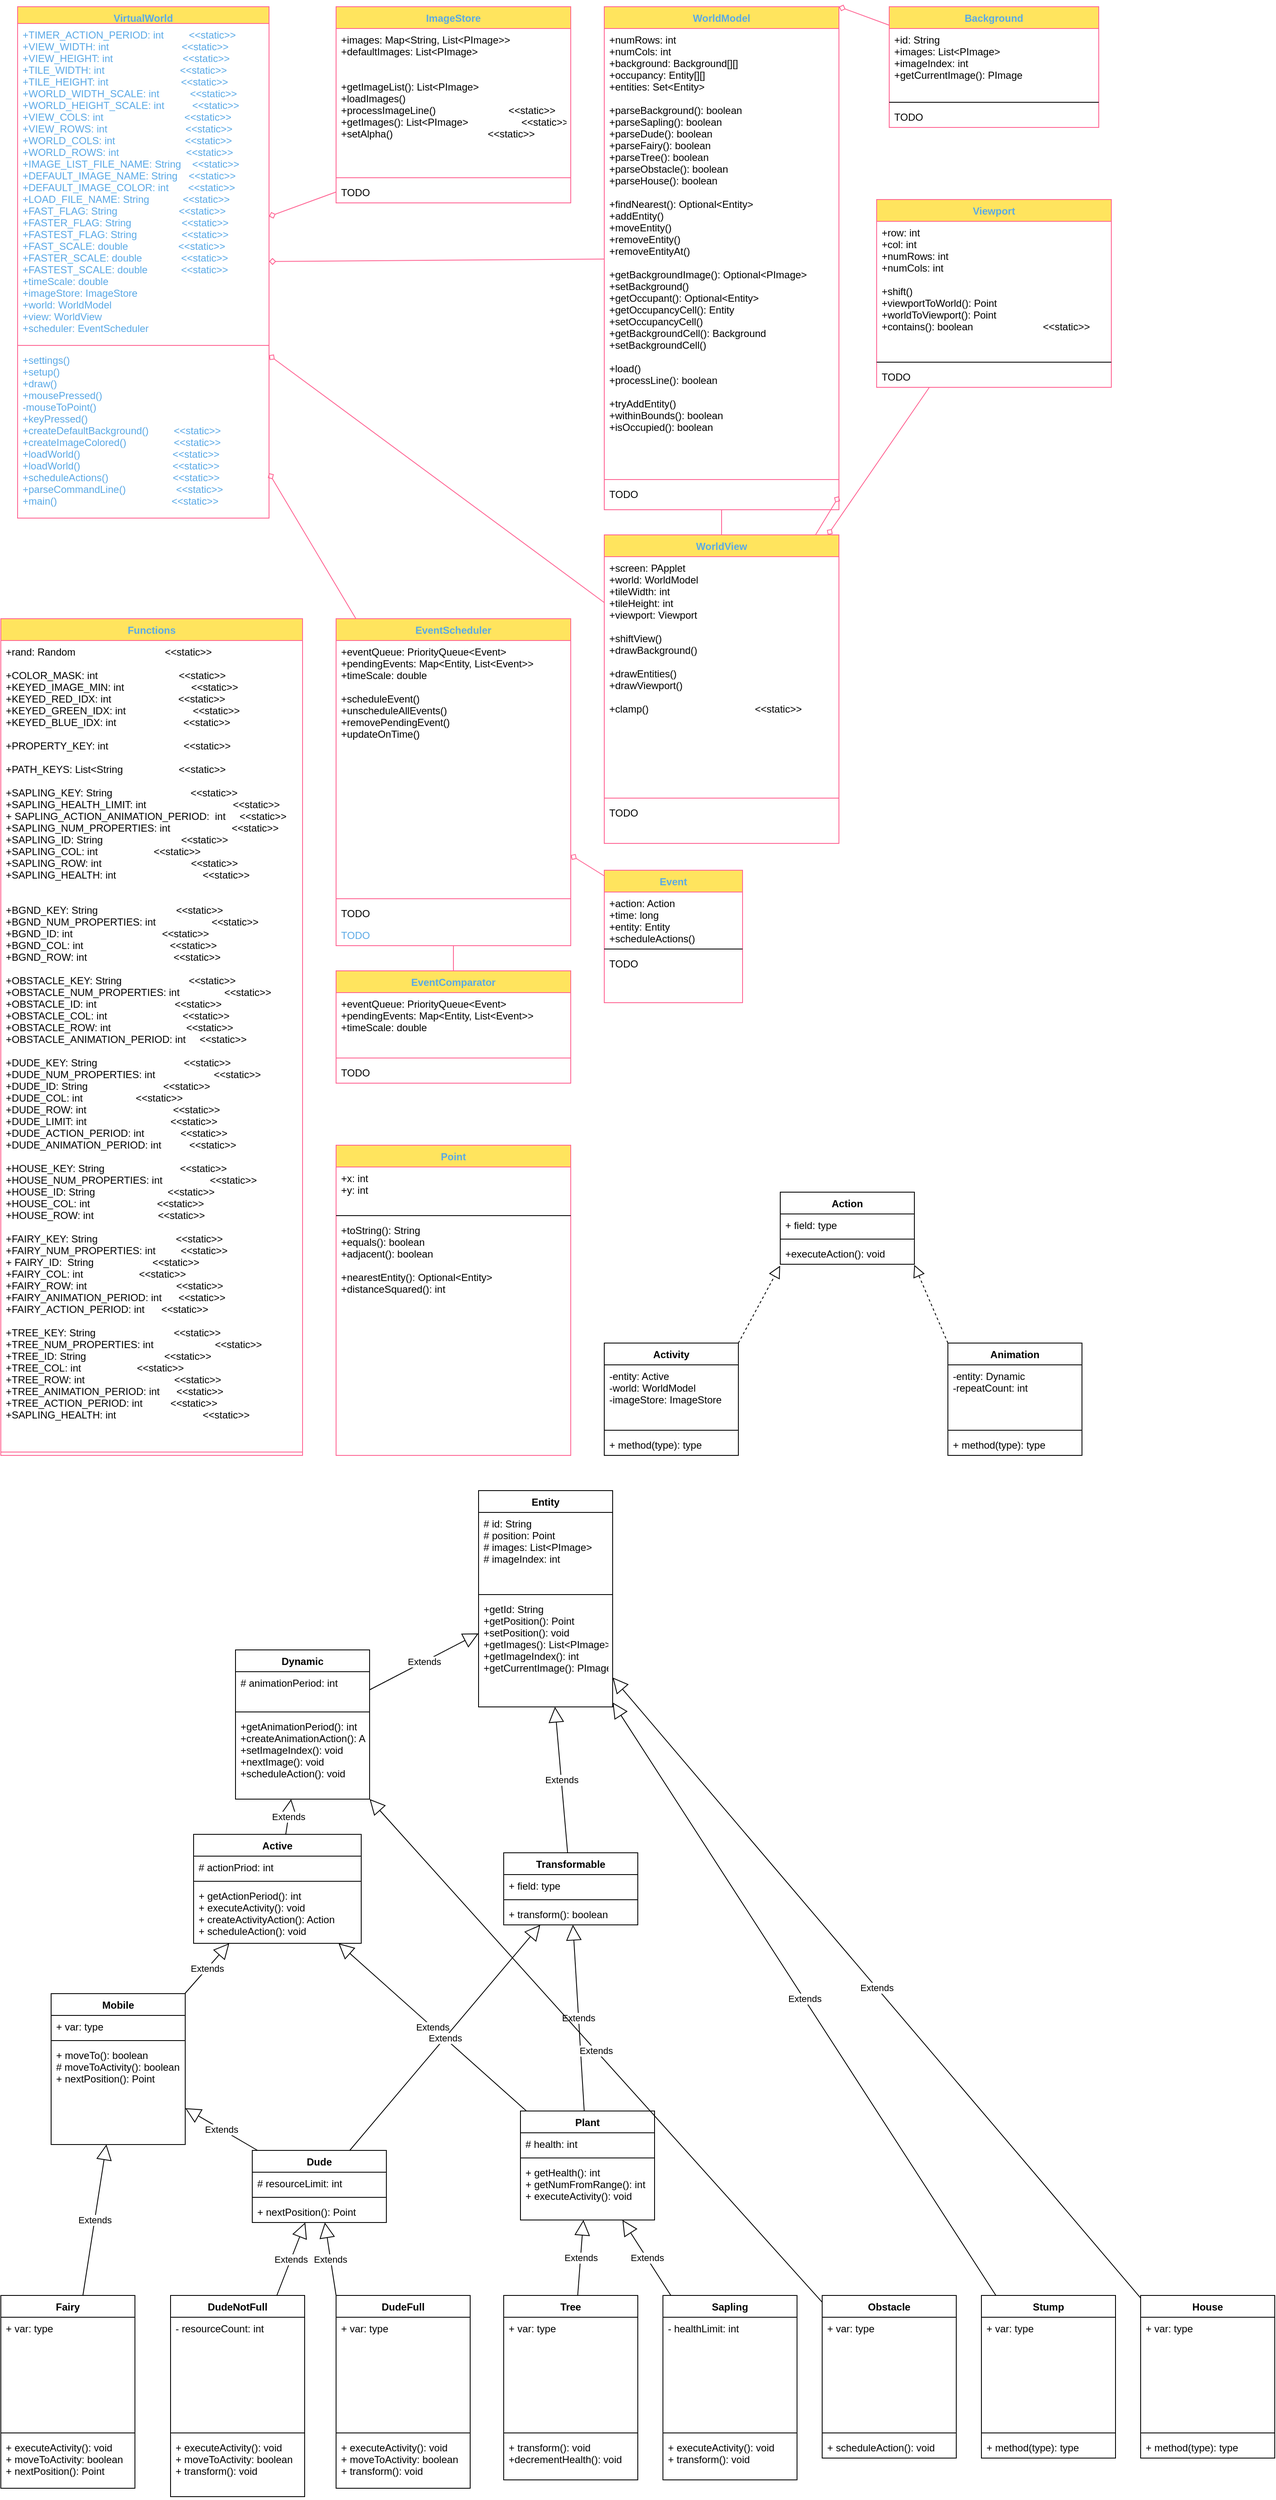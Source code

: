 <mxfile version="16.6.4" type="device"><diagram id="Yo6Zvny2ZRX3JAPKxXua" name="Page 2"><mxGraphModel dx="1308" dy="686" grid="1" gridSize="10" guides="1" tooltips="1" connect="1" arrows="1" fold="1" page="1" pageScale="1" pageWidth="850" pageHeight="1100" math="0" shadow="0"><root><mxCell id="0"/><mxCell id="1" parent="0"/><mxCell id="8I9pphBKhg92I5GMk5e_-31" value="" style="graphMlID=e0;endArrow=none;strokeColor=#FF6392;strokeWidth=1.0;startArrow=diamond;startFill=0;endFill=1;fontColor=#5AA9E6;" parent="1" source="8I9pphBKhg92I5GMk5e_-50" target="8I9pphBKhg92I5GMk5e_-54" edge="1"><mxGeometry relative="1" as="geometry"/></mxCell><mxCell id="8I9pphBKhg92I5GMk5e_-32" value="" style="graphMlID=e1;endArrow=none;strokeColor=#FF6392;strokeWidth=1.0;startArrow=diamond;startFill=0;endFill=1;fontColor=#5AA9E6;" parent="1" source="8I9pphBKhg92I5GMk5e_-50" target="8I9pphBKhg92I5GMk5e_-60" edge="1"><mxGeometry relative="1" as="geometry"/></mxCell><mxCell id="8I9pphBKhg92I5GMk5e_-33" value="" style="graphMlID=e2;endArrow=none;strokeColor=#FF6392;strokeWidth=1.0;startArrow=diamond;startFill=0;endFill=1;fontColor=#5AA9E6;" parent="1" source="8I9pphBKhg92I5GMk5e_-60" target="8I9pphBKhg92I5GMk5e_-89" edge="1"><mxGeometry relative="1" as="geometry"><mxPoint x="1294.815" y="760" as="sourcePoint"/></mxGeometry></mxCell><mxCell id="8I9pphBKhg92I5GMk5e_-34" value="" style="graphMlID=e3;endArrow=none;strokeColor=#FF6392;strokeWidth=1.0;startArrow=diamond;startFill=0;endFill=1;fontColor=#5AA9E6;" parent="1" source="8I9pphBKhg92I5GMk5e_-50" target="8I9pphBKhg92I5GMk5e_-64" edge="1"><mxGeometry relative="1" as="geometry"><mxPoint x="840" y="580" as="targetPoint"/></mxGeometry></mxCell><mxCell id="8I9pphBKhg92I5GMk5e_-35" value="" style="graphMlID=e4;endArrow=none;strokeColor=#FF6392;strokeWidth=1.0;startArrow=diamond;startFill=0;endFill=1;fontColor=#5AA9E6;entryX=0;entryY=0.5;entryDx=0;entryDy=0;" parent="1" source="8I9pphBKhg92I5GMk5e_-50" target="8I9pphBKhg92I5GMk5e_-71" edge="1"><mxGeometry relative="1" as="geometry"/></mxCell><mxCell id="8I9pphBKhg92I5GMk5e_-36" value="" style="graphMlID=e5;endArrow=none;strokeColor=#FF6392;strokeWidth=1.0;startArrow=diamond;startFill=0;endFill=1;fontColor=#5AA9E6;exitX=1;exitY=0;exitDx=0;exitDy=0;" parent="1" source="8I9pphBKhg92I5GMk5e_-54" target="8I9pphBKhg92I5GMk5e_-82" edge="1"><mxGeometry relative="1" as="geometry"/></mxCell><mxCell id="8I9pphBKhg92I5GMk5e_-37" value="" style="graphMlID=e6;endArrow=none;strokeColor=#FF6392;strokeWidth=1.0;startArrow=diamond;startFill=0;endFill=1;fontColor=#5AA9E6;" parent="1" source="8I9pphBKhg92I5GMk5e_-64" target="8I9pphBKhg92I5GMk5e_-97" edge="1"><mxGeometry relative="1" as="geometry"/></mxCell><mxCell id="8I9pphBKhg92I5GMk5e_-38" value="" style="graphMlID=e7;endArrow=none;strokeColor=#FF6392;strokeWidth=1.0;startArrow=none;startFill=1;endFill=1;fontColor=#5AA9E6;" parent="1" source="8I9pphBKhg92I5GMk5e_-64" target="8I9pphBKhg92I5GMk5e_-72" edge="1"><mxGeometry relative="1" as="geometry"/></mxCell><mxCell id="8I9pphBKhg92I5GMk5e_-44" value="" style="graphMlID=e13;endArrow=none;strokeColor=#FF6392;strokeWidth=1.0;startArrow=none;startFill=1;endFill=1;fontColor=#5AA9E6;" parent="1" source="8I9pphBKhg92I5GMk5e_-60" target="8I9pphBKhg92I5GMk5e_-54" edge="1"><mxGeometry relative="1" as="geometry"/></mxCell><mxCell id="8I9pphBKhg92I5GMk5e_-50" value="VirtualWorld" style="swimlane;fontStyle=1;align=center;verticalAlign=top;childLayout=stackLayout;horizontal=1;startSize=20;horizontalStack=0;resizeParent=1;resizeParentMax=0;resizeLast=0;collapsible=1;marginBottom=0;hachureGap=4;pointerEvents=0;fillColor=#FFE45E;strokeColor=#FF6392;fontColor=#5AA9E6;" parent="1" vertex="1"><mxGeometry x="20" y="150" width="300" height="610" as="geometry"/></mxCell><mxCell id="8I9pphBKhg92I5GMk5e_-51" value="+TIMER_ACTION_PERIOD: int         &lt;&lt;static&gt;&gt;&#10;+VIEW_WIDTH: int                          &lt;&lt;static&gt;&gt;&#10;+VIEW_HEIGHT: int                         &lt;&lt;static&gt;&gt;&#10;+TILE_WIDTH: int                           &lt;&lt;static&gt;&gt;&#10;+TILE_HEIGHT: int                          &lt;&lt;static&gt;&gt;&#10;+WORLD_WIDTH_SCALE: int           &lt;&lt;static&gt;&gt;&#10;+WORLD_HEIGHT_SCALE: int          &lt;&lt;static&gt;&gt;&#10;+VIEW_COLS: int                             &lt;&lt;static&gt;&gt;&#10;+VIEW_ROWS: int                            &lt;&lt;static&gt;&gt;&#10;+WORLD_COLS: int                         &lt;&lt;static&gt;&gt;&#10;+WORLD_ROWS: int                        &lt;&lt;static&gt;&gt;&#10;+IMAGE_LIST_FILE_NAME: String    &lt;&lt;static&gt;&gt;&#10;+DEFAULT_IMAGE_NAME: String    &lt;&lt;static&gt;&gt;&#10;+DEFAULT_IMAGE_COLOR: int       &lt;&lt;static&gt;&gt;&#10;+LOAD_FILE_NAME: String            &lt;&lt;static&gt;&gt;&#10;+FAST_FLAG: String                      &lt;&lt;static&gt;&gt;&#10;+FASTER_FLAG: String                  &lt;&lt;static&gt;&gt;&#10;+FASTEST_FLAG: String                &lt;&lt;static&gt;&gt;&#10;+FAST_SCALE: double                  &lt;&lt;static&gt;&gt;&#10;+FASTER_SCALE: double              &lt;&lt;static&gt;&gt;&#10;+FASTEST_SCALE: double            &lt;&lt;static&gt;&gt;&#10;+timeScale: double&#10;+imageStore: ImageStore&#10;+world: WorldModel&#10;+view: WorldView&#10;+scheduler: EventScheduler" style="text;strokeColor=none;fillColor=none;align=left;verticalAlign=top;spacingLeft=4;spacingRight=4;overflow=hidden;rotatable=0;points=[[0,0.5],[1,0.5]];portConstraint=eastwest;fontColor=#5AA9E6;" parent="8I9pphBKhg92I5GMk5e_-50" vertex="1"><mxGeometry y="20" width="300" height="380" as="geometry"/></mxCell><mxCell id="8I9pphBKhg92I5GMk5e_-52" value="" style="line;strokeWidth=1;fillColor=none;align=left;verticalAlign=middle;spacingTop=-1;spacingLeft=3;spacingRight=3;rotatable=0;labelPosition=right;points=[];portConstraint=eastwest;strokeColor=#FF6392;fontColor=#5AA9E6;" parent="8I9pphBKhg92I5GMk5e_-50" vertex="1"><mxGeometry y="400" width="300" height="8" as="geometry"/></mxCell><mxCell id="8I9pphBKhg92I5GMk5e_-53" value="+settings()&#10;+setup()&#10;+draw()&#10;+mousePressed()&#10;-mouseToPoint()&#10;+keyPressed()&#10;+createDefaultBackground()         &lt;&lt;static&gt;&gt;&#10;+createImageColored()                 &lt;&lt;static&gt;&gt;&#10;+loadWorld()                                 &lt;&lt;static&gt;&gt;&#10;+loadWorld()                                 &lt;&lt;static&gt;&gt;&#10;+scheduleActions()                       &lt;&lt;static&gt;&gt;&#10;+parseCommandLine()                  &lt;&lt;static&gt;&gt;&#10;+main()                                         &lt;&lt;static&gt;&gt;" style="text;strokeColor=none;fillColor=none;align=left;verticalAlign=top;spacingLeft=4;spacingRight=4;overflow=hidden;rotatable=0;points=[[0,0.5],[1,0.5]];portConstraint=eastwest;fontColor=#5AA9E6;" parent="8I9pphBKhg92I5GMk5e_-50" vertex="1"><mxGeometry y="408" width="300" height="202" as="geometry"/></mxCell><mxCell id="8I9pphBKhg92I5GMk5e_-54" value="WorldModel" style="swimlane;fontStyle=1;align=center;verticalAlign=top;childLayout=stackLayout;horizontal=1;startSize=26;horizontalStack=0;resizeParent=1;resizeParentMax=0;resizeLast=0;collapsible=1;marginBottom=0;hachureGap=4;pointerEvents=0;sketch=0;fontColor=#5AA9E6;strokeColor=#FF6392;fillColor=#FFE45E;" parent="1" vertex="1"><mxGeometry x="720" y="150" width="280" height="600" as="geometry"/></mxCell><mxCell id="8I9pphBKhg92I5GMk5e_-55" value="+numRows: int&#10;+numCols: int&#10;+background: Background[][]&#10;+occupancy: Entity[][]&#10;+entities: Set&lt;Entity&gt;&#10;&#10;+parseBackground(): boolean&#10;+parseSapling(): boolean&#10;+parseDude(): boolean&#10;+parseFairy(): boolean&#10;+parseTree(): boolean&#10;+parseObstacle(): boolean&#10;+parseHouse(): boolean&#10;&#10;+findNearest(): Optional&lt;Entity&gt;&#10;+addEntity()&#10;+moveEntity()&#10;+removeEntity()&#10;+removeEntityAt()&#10;&#10;+getBackgroundImage(): Optional&lt;PImage&gt;&#10;+setBackground()&#10;+getOccupant(): Optional&lt;Entity&gt;&#10;+getOccupancyCell(): Entity&#10;+setOccupancyCell()&#10;+getBackgroundCell(): Background&#10;+setBackgroundCell()&#10;&#10;+load()&#10;+processLine(): boolean&#10;&#10;+tryAddEntity()&#10;+withinBounds(): boolean&#10;+isOccupied(): boolean" style="text;strokeColor=none;fillColor=none;align=left;verticalAlign=top;spacingLeft=4;spacingRight=4;overflow=hidden;rotatable=0;points=[[0,0.5],[1,0.5]];portConstraint=eastwest;fontColor=#000000;" parent="8I9pphBKhg92I5GMk5e_-54" vertex="1"><mxGeometry y="26" width="280" height="534" as="geometry"/></mxCell><mxCell id="8I9pphBKhg92I5GMk5e_-56" value="" style="line;strokeWidth=1;fillColor=none;align=left;verticalAlign=middle;spacingTop=-1;spacingLeft=3;spacingRight=3;rotatable=0;labelPosition=right;points=[];portConstraint=eastwest;strokeColor=#FF6392;fontColor=#5AA9E6;" parent="8I9pphBKhg92I5GMk5e_-54" vertex="1"><mxGeometry y="560" width="280" height="8" as="geometry"/></mxCell><mxCell id="8I9pphBKhg92I5GMk5e_-57" value="TODO" style="text;strokeColor=none;fillColor=none;align=left;verticalAlign=top;spacingLeft=4;spacingRight=4;overflow=hidden;rotatable=0;points=[[0,0.5],[1,0.5]];portConstraint=eastwest;fontColor=#020405;" parent="8I9pphBKhg92I5GMk5e_-54" vertex="1"><mxGeometry y="568" width="280" height="32" as="geometry"/></mxCell><mxCell id="8I9pphBKhg92I5GMk5e_-64" value="EventScheduler" style="swimlane;fontStyle=1;align=center;verticalAlign=top;childLayout=stackLayout;horizontal=1;startSize=26;horizontalStack=0;resizeParent=1;resizeParentMax=0;resizeLast=0;collapsible=1;marginBottom=0;hachureGap=4;pointerEvents=0;sketch=0;fontColor=#5AA9E6;strokeColor=#FF6392;fillColor=#FFE45E;" parent="1" vertex="1"><mxGeometry x="400" y="880" width="280" height="390" as="geometry"/></mxCell><mxCell id="8I9pphBKhg92I5GMk5e_-65" value="+eventQueue: PriorityQueue&lt;Event&gt;&#10;+pendingEvents: Map&lt;Entity, List&lt;Event&gt;&gt;&#10;+timeScale: double&#10;&#10;+scheduleEvent()&#10;+unscheduleAllEvents()&#10;+removePendingEvent()&#10;+updateOnTime()" style="text;strokeColor=none;fillColor=none;align=left;verticalAlign=top;spacingLeft=4;spacingRight=4;overflow=hidden;rotatable=0;points=[[0,0.5],[1,0.5]];portConstraint=eastwest;fontColor=#000000;" parent="8I9pphBKhg92I5GMk5e_-64" vertex="1"><mxGeometry y="26" width="280" height="304" as="geometry"/></mxCell><mxCell id="8I9pphBKhg92I5GMk5e_-66" value="" style="line;strokeWidth=1;fillColor=none;align=left;verticalAlign=middle;spacingTop=-1;spacingLeft=3;spacingRight=3;rotatable=0;labelPosition=right;points=[];portConstraint=eastwest;strokeColor=#FF6392;fontColor=#5AA9E6;" parent="8I9pphBKhg92I5GMk5e_-64" vertex="1"><mxGeometry y="330" width="280" height="8" as="geometry"/></mxCell><mxCell id="8I9pphBKhg92I5GMk5e_-67" value="TODO" style="text;strokeColor=none;fillColor=none;align=left;verticalAlign=top;spacingLeft=4;spacingRight=4;overflow=hidden;rotatable=0;points=[[0,0.5],[1,0.5]];portConstraint=eastwest;fontColor=#000000;" parent="8I9pphBKhg92I5GMk5e_-64" vertex="1"><mxGeometry y="338" width="280" height="26" as="geometry"/></mxCell><mxCell id="8I9pphBKhg92I5GMk5e_-76" value="TODO" style="text;strokeColor=none;fillColor=none;align=left;verticalAlign=top;spacingLeft=4;spacingRight=4;overflow=hidden;rotatable=0;points=[[0,0.5],[1,0.5]];portConstraint=eastwest;fontColor=#5AA9E6;" parent="8I9pphBKhg92I5GMk5e_-64" vertex="1"><mxGeometry y="364" width="280" height="26" as="geometry"/></mxCell><mxCell id="8I9pphBKhg92I5GMk5e_-68" value="ImageStore" style="swimlane;fontStyle=1;align=center;verticalAlign=top;childLayout=stackLayout;horizontal=1;startSize=26;horizontalStack=0;resizeParent=1;resizeParentMax=0;resizeLast=0;collapsible=1;marginBottom=0;hachureGap=4;pointerEvents=0;sketch=0;fontColor=#5AA9E6;strokeColor=#FF6392;fillColor=#FFE45E;" parent="1" vertex="1"><mxGeometry x="400" y="150" width="280" height="234" as="geometry"/></mxCell><mxCell id="8I9pphBKhg92I5GMk5e_-69" value="+images: Map&lt;String, List&lt;PImage&gt;&gt;&#10;+defaultImages: List&lt;PImage&gt;&#10;&#10;&#10;+getImageList(): List&lt;PImage&gt;&#10;+loadImages()&#10;+processImageLine()                          &lt;&lt;static&gt;&gt;&#10;+getImages(): List&lt;PImage&gt;                   &lt;&lt;static&gt;&gt;&#10;+setAlpha()                                  &lt;&lt;static&gt;&gt;" style="text;strokeColor=none;fillColor=none;align=left;verticalAlign=top;spacingLeft=4;spacingRight=4;overflow=hidden;rotatable=0;points=[[0,0.5],[1,0.5]];portConstraint=eastwest;fontColor=#000000;" parent="8I9pphBKhg92I5GMk5e_-68" vertex="1"><mxGeometry y="26" width="280" height="174" as="geometry"/></mxCell><mxCell id="8I9pphBKhg92I5GMk5e_-70" value="" style="line;strokeWidth=1;fillColor=none;align=left;verticalAlign=middle;spacingTop=-1;spacingLeft=3;spacingRight=3;rotatable=0;labelPosition=right;points=[];portConstraint=eastwest;strokeColor=#FF6392;fontColor=#5AA9E6;" parent="8I9pphBKhg92I5GMk5e_-68" vertex="1"><mxGeometry y="200" width="280" height="8" as="geometry"/></mxCell><mxCell id="8I9pphBKhg92I5GMk5e_-71" value="TODO" style="text;strokeColor=none;fillColor=none;align=left;verticalAlign=top;spacingLeft=4;spacingRight=4;overflow=hidden;rotatable=0;points=[[0,0.5],[1,0.5]];portConstraint=eastwest;fontColor=#000000;" parent="8I9pphBKhg92I5GMk5e_-68" vertex="1"><mxGeometry y="208" width="280" height="26" as="geometry"/></mxCell><mxCell id="8I9pphBKhg92I5GMk5e_-72" value="EventComparator" style="swimlane;fontStyle=1;align=center;verticalAlign=top;childLayout=stackLayout;horizontal=1;startSize=26;horizontalStack=0;resizeParent=1;resizeParentMax=0;resizeLast=0;collapsible=1;marginBottom=0;hachureGap=4;pointerEvents=0;sketch=0;fontColor=#5AA9E6;strokeColor=#FF6392;fillColor=#FFE45E;" parent="1" vertex="1"><mxGeometry x="400" y="1300" width="280" height="134" as="geometry"/></mxCell><mxCell id="8I9pphBKhg92I5GMk5e_-73" value="+eventQueue: PriorityQueue&lt;Event&gt;&#10;+pendingEvents: Map&lt;Entity, List&lt;Event&gt;&gt;&#10;+timeScale: double" style="text;strokeColor=none;fillColor=none;align=left;verticalAlign=top;spacingLeft=4;spacingRight=4;overflow=hidden;rotatable=0;points=[[0,0.5],[1,0.5]];portConstraint=eastwest;fontColor=#000000;" parent="8I9pphBKhg92I5GMk5e_-72" vertex="1"><mxGeometry y="26" width="280" height="74" as="geometry"/></mxCell><mxCell id="8I9pphBKhg92I5GMk5e_-74" value="" style="line;strokeWidth=1;fillColor=none;align=left;verticalAlign=middle;spacingTop=-1;spacingLeft=3;spacingRight=3;rotatable=0;labelPosition=right;points=[];portConstraint=eastwest;strokeColor=#FF6392;fontColor=#5AA9E6;" parent="8I9pphBKhg92I5GMk5e_-72" vertex="1"><mxGeometry y="100" width="280" height="8" as="geometry"/></mxCell><mxCell id="8I9pphBKhg92I5GMk5e_-75" value="TODO" style="text;strokeColor=none;fillColor=none;align=left;verticalAlign=top;spacingLeft=4;spacingRight=4;overflow=hidden;rotatable=0;points=[[0,0.5],[1,0.5]];portConstraint=eastwest;fontColor=#000000;" parent="8I9pphBKhg92I5GMk5e_-72" vertex="1"><mxGeometry y="108" width="280" height="26" as="geometry"/></mxCell><mxCell id="8I9pphBKhg92I5GMk5e_-77" value="Functions" style="swimlane;fontStyle=1;align=center;verticalAlign=top;childLayout=stackLayout;horizontal=1;startSize=26;horizontalStack=0;resizeParent=1;resizeParentMax=0;resizeLast=0;collapsible=1;marginBottom=0;hachureGap=4;pointerEvents=0;sketch=0;fontColor=#5AA9E6;strokeColor=#FF6392;fillColor=#FFE45E;" parent="1" vertex="1"><mxGeometry x="5.684e-14" y="880" width="360" height="998" as="geometry"/></mxCell><mxCell id="8I9pphBKhg92I5GMk5e_-78" value="+rand: Random                                &lt;&lt;static&gt;&gt;&#10;&#10;+COLOR_MASK: int                             &lt;&lt;static&gt;&gt;&#10;+KEYED_IMAGE_MIN: int                        &lt;&lt;static&gt;&gt;&#10;+KEYED_RED_IDX: int                        &lt;&lt;static&gt;&gt;&#10;+KEYED_GREEN_IDX: int                        &lt;&lt;static&gt;&gt;&#10;+KEYED_BLUE_IDX: int                        &lt;&lt;static&gt;&gt;&#10;&#10;+PROPERTY_KEY: int                           &lt;&lt;static&gt;&gt;&#10;&#10;+PATH_KEYS: List&lt;String                    &lt;&lt;static&gt;&gt;&#10;&#10;+SAPLING_KEY: String                            &lt;&lt;static&gt;&gt;&#10;+SAPLING_HEALTH_LIMIT: int                               &lt;&lt;static&gt;&gt;&#10;+ SAPLING_ACTION_ANIMATION_PERIOD:  int     &lt;&lt;static&gt;&gt;&#10;+SAPLING_NUM_PROPERTIES: int                      &lt;&lt;static&gt;&gt;&#10;+SAPLING_ID: String                            &lt;&lt;static&gt;&gt;&#10;+SAPLING_COL: int                    &lt;&lt;static&gt;&gt;&#10;+SAPLING_ROW: int                                &lt;&lt;static&gt;&gt;&#10;+SAPLING_HEALTH: int                               &lt;&lt;static&gt;&gt;&#10;&#10;&#10;+BGND_KEY: String                            &lt;&lt;static&gt;&gt;&#10;+BGND_NUM_PROPERTIES: int                    &lt;&lt;static&gt;&gt;&#10;+BGND_ID: int                                &lt;&lt;static&gt;&gt;&#10;+BGND_COL: int                               &lt;&lt;static&gt;&gt;&#10;+BGND_ROW: int                               &lt;&lt;static&gt;&gt;&#10;&#10;+OBSTACLE_KEY: String                        &lt;&lt;static&gt;&gt;&#10;+OBSTACLE_NUM_PROPERTIES: int                &lt;&lt;static&gt;&gt;&#10;+OBSTACLE_ID: int                            &lt;&lt;static&gt;&gt;&#10;+OBSTACLE_COL: int                           &lt;&lt;static&gt;&gt;&#10;+OBSTACLE_ROW: int                           &lt;&lt;static&gt;&gt;&#10;+OBSTACLE_ANIMATION_PERIOD: int     &lt;&lt;static&gt;&gt;&#10;&#10;+DUDE_KEY: String                               &lt;&lt;static&gt;&gt;&#10;+DUDE_NUM_PROPERTIES: int                     &lt;&lt;static&gt;&gt;&#10;+DUDE_ID: String                           &lt;&lt;static&gt;&gt;&#10;+DUDE_COL: int                   &lt;&lt;static&gt;&gt;&#10;+DUDE_ROW: int                               &lt;&lt;static&gt;&gt;&#10;+DUDE_LIMIT: int                              &lt;&lt;static&gt;&gt;&#10;+DUDE_ACTION_PERIOD: int             &lt;&lt;static&gt;&gt;&#10;+DUDE_ANIMATION_PERIOD: int          &lt;&lt;static&gt;&gt;&#10;&#10;+HOUSE_KEY: String                           &lt;&lt;static&gt;&gt;&#10;+HOUSE_NUM_PROPERTIES: int                 &lt;&lt;static&gt;&gt;&#10;+HOUSE_ID: String                          &lt;&lt;static&gt;&gt;&#10;+HOUSE_COL: int                        &lt;&lt;static&gt;&gt;&#10;+HOUSE_ROW: int                       &lt;&lt;static&gt;&gt;&#10;&#10;+FAIRY_KEY: String                            &lt;&lt;static&gt;&gt;&#10;+FAIRY_NUM_PROPERTIES: int         &lt;&lt;static&gt;&gt;&#10;+ FAIRY_ID:  String                     &lt;&lt;static&gt;&gt;&#10;+FAIRY_COL: int                    &lt;&lt;static&gt;&gt;&#10;+FAIRY_ROW: int                                &lt;&lt;static&gt;&gt;&#10;+FAIRY_ANIMATION_PERIOD: int      &lt;&lt;static&gt;&gt;&#10;+FAIRY_ACTION_PERIOD: int      &lt;&lt;static&gt;&gt;&#10;&#10;+TREE_KEY: String                            &lt;&lt;static&gt;&gt;&#10;+TREE_NUM_PROPERTIES: int                      &lt;&lt;static&gt;&gt;&#10;+TREE_ID: String                            &lt;&lt;static&gt;&gt;&#10;+TREE_COL: int                    &lt;&lt;static&gt;&gt;&#10;+TREE_ROW: int                                &lt;&lt;static&gt;&gt;&#10;+TREE_ANIMATION_PERIOD: int      &lt;&lt;static&gt;&gt;&#10;+TREE_ACTION_PERIOD: int          &lt;&lt;static&gt;&gt;&#10;+SAPLING_HEALTH: int                               &lt;&lt;static&gt;&gt;&#10;" style="text;strokeColor=none;fillColor=none;align=left;verticalAlign=top;spacingLeft=4;spacingRight=4;overflow=hidden;rotatable=0;points=[[0,0.5],[1,0.5]];portConstraint=eastwest;fontColor=#000000;" parent="8I9pphBKhg92I5GMk5e_-77" vertex="1"><mxGeometry y="26" width="360" height="964" as="geometry"/></mxCell><mxCell id="8I9pphBKhg92I5GMk5e_-79" value="" style="line;strokeWidth=1;fillColor=none;align=left;verticalAlign=middle;spacingTop=-1;spacingLeft=3;spacingRight=3;rotatable=0;labelPosition=right;points=[];portConstraint=eastwest;strokeColor=#FF6392;fontColor=#5AA9E6;" parent="8I9pphBKhg92I5GMk5e_-77" vertex="1"><mxGeometry y="990" width="360" height="8" as="geometry"/></mxCell><mxCell id="8I9pphBKhg92I5GMk5e_-81" value="Background" style="swimlane;fontStyle=1;align=center;verticalAlign=top;childLayout=stackLayout;horizontal=1;startSize=26;horizontalStack=0;resizeParent=1;resizeParentMax=0;resizeLast=0;collapsible=1;marginBottom=0;hachureGap=4;pointerEvents=0;sketch=0;fontColor=#5AA9E6;strokeColor=#FF6392;fillColor=#FFE45E;" parent="1" vertex="1"><mxGeometry x="1060" y="150" width="250" height="144" as="geometry"/></mxCell><mxCell id="8I9pphBKhg92I5GMk5e_-82" value="+id: String&#10;+images: List&lt;PImage&gt;&#10;+imageIndex: int&#10;+getCurrentImage(): PImage" style="text;strokeColor=none;fillColor=none;align=left;verticalAlign=top;spacingLeft=4;spacingRight=4;overflow=hidden;rotatable=0;points=[[0,0.5],[1,0.5]];portConstraint=eastwest;" parent="8I9pphBKhg92I5GMk5e_-81" vertex="1"><mxGeometry y="26" width="250" height="84" as="geometry"/></mxCell><mxCell id="8I9pphBKhg92I5GMk5e_-83" value="" style="line;strokeWidth=1;fillColor=none;align=left;verticalAlign=middle;spacingTop=-1;spacingLeft=3;spacingRight=3;rotatable=0;labelPosition=right;points=[];portConstraint=eastwest;" parent="8I9pphBKhg92I5GMk5e_-81" vertex="1"><mxGeometry y="110" width="250" height="8" as="geometry"/></mxCell><mxCell id="8I9pphBKhg92I5GMk5e_-84" value="TODO" style="text;strokeColor=none;fillColor=none;align=left;verticalAlign=top;spacingLeft=4;spacingRight=4;overflow=hidden;rotatable=0;points=[[0,0.5],[1,0.5]];portConstraint=eastwest;" parent="8I9pphBKhg92I5GMk5e_-81" vertex="1"><mxGeometry y="118" width="250" height="26" as="geometry"/></mxCell><mxCell id="8I9pphBKhg92I5GMk5e_-89" value="Viewport" style="swimlane;fontStyle=1;align=center;verticalAlign=top;childLayout=stackLayout;horizontal=1;startSize=26;horizontalStack=0;resizeParent=1;resizeParentMax=0;resizeLast=0;collapsible=1;marginBottom=0;hachureGap=4;pointerEvents=0;sketch=0;fontColor=#5AA9E6;strokeColor=#FF6392;fillColor=#FFE45E;" parent="1" vertex="1"><mxGeometry x="1045" y="380" width="280" height="224" as="geometry"/></mxCell><mxCell id="8I9pphBKhg92I5GMk5e_-90" value="+row: int&#10;+col: int&#10;+numRows: int&#10;+numCols: int&#10;&#10;+shift()&#10;+viewportToWorld(): Point&#10;+worldToViewport(): Point&#10;+contains(): boolean                         &lt;&lt;static&gt;&gt;" style="text;strokeColor=none;fillColor=none;align=left;verticalAlign=top;spacingLeft=4;spacingRight=4;overflow=hidden;rotatable=0;points=[[0,0.5],[1,0.5]];portConstraint=eastwest;" parent="8I9pphBKhg92I5GMk5e_-89" vertex="1"><mxGeometry y="26" width="280" height="164" as="geometry"/></mxCell><mxCell id="8I9pphBKhg92I5GMk5e_-91" value="" style="line;strokeWidth=1;fillColor=none;align=left;verticalAlign=middle;spacingTop=-1;spacingLeft=3;spacingRight=3;rotatable=0;labelPosition=right;points=[];portConstraint=eastwest;" parent="8I9pphBKhg92I5GMk5e_-89" vertex="1"><mxGeometry y="190" width="280" height="8" as="geometry"/></mxCell><mxCell id="8I9pphBKhg92I5GMk5e_-92" value="TODO" style="text;strokeColor=none;fillColor=none;align=left;verticalAlign=top;spacingLeft=4;spacingRight=4;overflow=hidden;rotatable=0;points=[[0,0.5],[1,0.5]];portConstraint=eastwest;" parent="8I9pphBKhg92I5GMk5e_-89" vertex="1"><mxGeometry y="198" width="280" height="26" as="geometry"/></mxCell><mxCell id="8I9pphBKhg92I5GMk5e_-96" value="Event" style="swimlane;fontStyle=1;align=center;verticalAlign=top;childLayout=stackLayout;horizontal=1;startSize=26;horizontalStack=0;resizeParent=1;resizeParentMax=0;resizeLast=0;collapsible=1;marginBottom=0;hachureGap=4;pointerEvents=0;sketch=0;fontColor=#5AA9E6;strokeColor=#FF6392;fillColor=#FFE45E;" parent="1" vertex="1"><mxGeometry x="720" y="1180" width="165" height="158" as="geometry"/></mxCell><mxCell id="8I9pphBKhg92I5GMk5e_-97" value="+action: Action&#10;+time: long&#10;+entity: Entity&#10;+scheduleActions() " style="text;strokeColor=none;fillColor=none;align=left;verticalAlign=top;spacingLeft=4;spacingRight=4;overflow=hidden;rotatable=0;points=[[0,0.5],[1,0.5]];portConstraint=eastwest;" parent="8I9pphBKhg92I5GMk5e_-96" vertex="1"><mxGeometry y="26" width="165" height="64" as="geometry"/></mxCell><mxCell id="8I9pphBKhg92I5GMk5e_-98" value="" style="line;strokeWidth=1;fillColor=none;align=left;verticalAlign=middle;spacingTop=-1;spacingLeft=3;spacingRight=3;rotatable=0;labelPosition=right;points=[];portConstraint=eastwest;" parent="8I9pphBKhg92I5GMk5e_-96" vertex="1"><mxGeometry y="90" width="165" height="8" as="geometry"/></mxCell><mxCell id="8I9pphBKhg92I5GMk5e_-99" value="TODO" style="text;strokeColor=none;fillColor=none;align=left;verticalAlign=top;spacingLeft=4;spacingRight=4;overflow=hidden;rotatable=0;points=[[0,0.5],[1,0.5]];portConstraint=eastwest;" parent="8I9pphBKhg92I5GMk5e_-96" vertex="1"><mxGeometry y="98" width="165" height="60" as="geometry"/></mxCell><mxCell id="8I9pphBKhg92I5GMk5e_-104" value="Point" style="swimlane;fontStyle=1;align=center;verticalAlign=top;childLayout=stackLayout;horizontal=1;startSize=26;horizontalStack=0;resizeParent=1;resizeParentMax=0;resizeLast=0;collapsible=1;marginBottom=0;hachureGap=4;pointerEvents=0;sketch=0;fontColor=#5AA9E6;strokeColor=#FF6392;fillColor=#FFE45E;" parent="1" vertex="1"><mxGeometry x="400" y="1508" width="280" height="370" as="geometry"/></mxCell><mxCell id="8I9pphBKhg92I5GMk5e_-105" value="+x: int&#10;+y: int" style="text;strokeColor=none;fillColor=none;align=left;verticalAlign=top;spacingLeft=4;spacingRight=4;overflow=hidden;rotatable=0;points=[[0,0.5],[1,0.5]];portConstraint=eastwest;" parent="8I9pphBKhg92I5GMk5e_-104" vertex="1"><mxGeometry y="26" width="280" height="54" as="geometry"/></mxCell><mxCell id="8I9pphBKhg92I5GMk5e_-106" value="" style="line;strokeWidth=1;fillColor=none;align=left;verticalAlign=middle;spacingTop=-1;spacingLeft=3;spacingRight=3;rotatable=0;labelPosition=right;points=[];portConstraint=eastwest;" parent="8I9pphBKhg92I5GMk5e_-104" vertex="1"><mxGeometry y="80" width="280" height="8" as="geometry"/></mxCell><mxCell id="8I9pphBKhg92I5GMk5e_-107" value="+toString(): String&#10;+equals(): boolean&#10;+adjacent(): boolean&#10;&#10;+nearestEntity(): Optional&lt;Entity&gt;&#10;+distanceSquared(): int" style="text;strokeColor=none;fillColor=none;align=left;verticalAlign=top;spacingLeft=4;spacingRight=4;overflow=hidden;rotatable=0;points=[[0,0.5],[1,0.5]];portConstraint=eastwest;" parent="8I9pphBKhg92I5GMk5e_-104" vertex="1"><mxGeometry y="88" width="280" height="282" as="geometry"/></mxCell><mxCell id="8I9pphBKhg92I5GMk5e_-60" value="WorldView" style="swimlane;fontStyle=1;align=center;verticalAlign=top;childLayout=stackLayout;horizontal=1;startSize=26;horizontalStack=0;resizeParent=1;resizeParentMax=0;resizeLast=0;collapsible=1;marginBottom=0;hachureGap=4;pointerEvents=0;sketch=0;fontColor=#5AA9E6;strokeColor=#FF6392;fillColor=#FFE45E;" parent="1" vertex="1"><mxGeometry x="720" y="780" width="280" height="368" as="geometry"/></mxCell><mxCell id="8I9pphBKhg92I5GMk5e_-61" value="+screen: PApplet&#10;+world: WorldModel&#10;+tileWidth: int&#10;+tileHeight: int&#10;+viewport: Viewport&#10;&#10;+shiftView()&#10;+drawBackground()&#10;&#10;+drawEntities()&#10;+drawViewport()&#10;&#10;+clamp()                                      &lt;&lt;static&gt;&gt;" style="text;strokeColor=none;fillColor=none;align=left;verticalAlign=top;spacingLeft=4;spacingRight=4;overflow=hidden;rotatable=0;points=[[0,0.5],[1,0.5]];portConstraint=eastwest;fontColor=#000000;" parent="8I9pphBKhg92I5GMk5e_-60" vertex="1"><mxGeometry y="26" width="280" height="284" as="geometry"/></mxCell><mxCell id="8I9pphBKhg92I5GMk5e_-62" value="" style="line;strokeWidth=1;fillColor=none;align=left;verticalAlign=middle;spacingTop=-1;spacingLeft=3;spacingRight=3;rotatable=0;labelPosition=right;points=[];portConstraint=eastwest;strokeColor=#FF6392;fontColor=#5AA9E6;" parent="8I9pphBKhg92I5GMk5e_-60" vertex="1"><mxGeometry y="310" width="280" height="8" as="geometry"/></mxCell><mxCell id="8I9pphBKhg92I5GMk5e_-63" value="TODO" style="text;strokeColor=none;fillColor=none;align=left;verticalAlign=top;spacingLeft=4;spacingRight=4;overflow=hidden;rotatable=0;points=[[0,0.5],[1,0.5]];portConstraint=eastwest;fontColor=#000000;" parent="8I9pphBKhg92I5GMk5e_-60" vertex="1"><mxGeometry y="318" width="280" height="50" as="geometry"/></mxCell><mxCell id="rccg8sEF3X31aCWY_Wav-1" value="" style="graphMlID=e8;endArrow=none;strokeColor=#FF6392;strokeWidth=1.0;startArrow=diamond;startFill=0;endFill=1;fontColor=#5AA9E6;exitX=1;exitY=0.5;exitDx=0;exitDy=0;" parent="1" source="8I9pphBKhg92I5GMk5e_-57" target="8I9pphBKhg92I5GMk5e_-60" edge="1"><mxGeometry relative="1" as="geometry"><mxPoint x="690" y="634" as="sourcePoint"/><mxPoint x="1050" y="469.54" as="targetPoint"/></mxGeometry></mxCell><mxCell id="6AtMArImCYnkinPUEv4v-15" value="Entity" style="swimlane;fontStyle=1;align=center;verticalAlign=top;childLayout=stackLayout;horizontal=1;startSize=26;horizontalStack=0;resizeParent=1;resizeParentMax=0;resizeLast=0;collapsible=1;marginBottom=0;" parent="1" vertex="1"><mxGeometry x="570" y="1920" width="160" height="258" as="geometry"/></mxCell><mxCell id="6AtMArImCYnkinPUEv4v-16" value="# id: String&#10;# position: Point&#10;# images: List&lt;PImage&gt;&#10;# imageIndex: int" style="text;strokeColor=none;fillColor=none;align=left;verticalAlign=top;spacingLeft=4;spacingRight=4;overflow=hidden;rotatable=0;points=[[0,0.5],[1,0.5]];portConstraint=eastwest;" parent="6AtMArImCYnkinPUEv4v-15" vertex="1"><mxGeometry y="26" width="160" height="94" as="geometry"/></mxCell><mxCell id="6AtMArImCYnkinPUEv4v-17" value="" style="line;strokeWidth=1;fillColor=none;align=left;verticalAlign=middle;spacingTop=-1;spacingLeft=3;spacingRight=3;rotatable=0;labelPosition=right;points=[];portConstraint=eastwest;" parent="6AtMArImCYnkinPUEv4v-15" vertex="1"><mxGeometry y="120" width="160" height="8" as="geometry"/></mxCell><mxCell id="6AtMArImCYnkinPUEv4v-18" value="+getId: String&#10;+getPosition(): Point&#10;+setPosition(): void&#10;+getImages(): List&lt;PImage&gt;&#10;+getImageIndex(): int&#10;+getCurrentImage(): PImage" style="text;strokeColor=none;fillColor=none;align=left;verticalAlign=top;spacingLeft=4;spacingRight=4;overflow=hidden;rotatable=0;points=[[0,0.5],[1,0.5]];portConstraint=eastwest;" parent="6AtMArImCYnkinPUEv4v-15" vertex="1"><mxGeometry y="128" width="160" height="130" as="geometry"/></mxCell><mxCell id="6AtMArImCYnkinPUEv4v-19" value="Dynamic" style="swimlane;fontStyle=1;align=center;verticalAlign=top;childLayout=stackLayout;horizontal=1;startSize=26;horizontalStack=0;resizeParent=1;resizeParentMax=0;resizeLast=0;collapsible=1;marginBottom=0;" parent="1" vertex="1"><mxGeometry x="280" y="2110" width="160" height="178" as="geometry"/></mxCell><mxCell id="6AtMArImCYnkinPUEv4v-20" value="# animationPeriod: int" style="text;strokeColor=none;fillColor=none;align=left;verticalAlign=top;spacingLeft=4;spacingRight=4;overflow=hidden;rotatable=0;points=[[0,0.5],[1,0.5]];portConstraint=eastwest;" parent="6AtMArImCYnkinPUEv4v-19" vertex="1"><mxGeometry y="26" width="160" height="44" as="geometry"/></mxCell><mxCell id="6AtMArImCYnkinPUEv4v-21" value="" style="line;strokeWidth=1;fillColor=none;align=left;verticalAlign=middle;spacingTop=-1;spacingLeft=3;spacingRight=3;rotatable=0;labelPosition=right;points=[];portConstraint=eastwest;" parent="6AtMArImCYnkinPUEv4v-19" vertex="1"><mxGeometry y="70" width="160" height="8" as="geometry"/></mxCell><mxCell id="6AtMArImCYnkinPUEv4v-22" value="+getAnimationPeriod(): int&#10;+createAnimationAction(): Action&#10;+setImageIndex(): void&#10;+nextImage(): void&#10;+scheduleAction(): void" style="text;strokeColor=none;fillColor=none;align=left;verticalAlign=top;spacingLeft=4;spacingRight=4;overflow=hidden;rotatable=0;points=[[0,0.5],[1,0.5]];portConstraint=eastwest;" parent="6AtMArImCYnkinPUEv4v-19" vertex="1"><mxGeometry y="78" width="160" height="100" as="geometry"/></mxCell><mxCell id="6AtMArImCYnkinPUEv4v-23" value="Mobile" style="swimlane;fontStyle=1;align=center;verticalAlign=top;childLayout=stackLayout;horizontal=1;startSize=26;horizontalStack=0;resizeParent=1;resizeParentMax=0;resizeLast=0;collapsible=1;marginBottom=0;" parent="1" vertex="1"><mxGeometry x="60" y="2520" width="160" height="180" as="geometry"/></mxCell><mxCell id="6AtMArImCYnkinPUEv4v-24" value="+ var: type" style="text;strokeColor=none;fillColor=none;align=left;verticalAlign=top;spacingLeft=4;spacingRight=4;overflow=hidden;rotatable=0;points=[[0,0.5],[1,0.5]];portConstraint=eastwest;" parent="6AtMArImCYnkinPUEv4v-23" vertex="1"><mxGeometry y="26" width="160" height="26" as="geometry"/></mxCell><mxCell id="6AtMArImCYnkinPUEv4v-25" value="" style="line;strokeWidth=1;fillColor=none;align=left;verticalAlign=middle;spacingTop=-1;spacingLeft=3;spacingRight=3;rotatable=0;labelPosition=right;points=[];portConstraint=eastwest;" parent="6AtMArImCYnkinPUEv4v-23" vertex="1"><mxGeometry y="52" width="160" height="8" as="geometry"/></mxCell><mxCell id="6AtMArImCYnkinPUEv4v-26" value="+ moveTo(): boolean&#10;# moveToActivity(): boolean&#10;+ nextPosition(): Point" style="text;strokeColor=none;fillColor=none;align=left;verticalAlign=top;spacingLeft=4;spacingRight=4;overflow=hidden;rotatable=0;points=[[0,0.5],[1,0.5]];portConstraint=eastwest;" parent="6AtMArImCYnkinPUEv4v-23" vertex="1"><mxGeometry y="60" width="160" height="120" as="geometry"/></mxCell><mxCell id="6AtMArImCYnkinPUEv4v-27" value="Active" style="swimlane;fontStyle=1;align=center;verticalAlign=top;childLayout=stackLayout;horizontal=1;startSize=26;horizontalStack=0;resizeParent=1;resizeParentMax=0;resizeLast=0;collapsible=1;marginBottom=0;" parent="1" vertex="1"><mxGeometry x="230" y="2330" width="200" height="130" as="geometry"/></mxCell><mxCell id="6AtMArImCYnkinPUEv4v-28" value="# actionPriod: int" style="text;strokeColor=none;fillColor=none;align=left;verticalAlign=top;spacingLeft=4;spacingRight=4;overflow=hidden;rotatable=0;points=[[0,0.5],[1,0.5]];portConstraint=eastwest;" parent="6AtMArImCYnkinPUEv4v-27" vertex="1"><mxGeometry y="26" width="200" height="26" as="geometry"/></mxCell><mxCell id="6AtMArImCYnkinPUEv4v-29" value="" style="line;strokeWidth=1;fillColor=none;align=left;verticalAlign=middle;spacingTop=-1;spacingLeft=3;spacingRight=3;rotatable=0;labelPosition=right;points=[];portConstraint=eastwest;" parent="6AtMArImCYnkinPUEv4v-27" vertex="1"><mxGeometry y="52" width="200" height="8" as="geometry"/></mxCell><mxCell id="6AtMArImCYnkinPUEv4v-30" value="+ getActionPeriod(): int&#10;+ executeActivity(): void&#10;+ createActivityAction(): Action&#10;+ scheduleAction(): void" style="text;strokeColor=none;fillColor=none;align=left;verticalAlign=top;spacingLeft=4;spacingRight=4;overflow=hidden;rotatable=0;points=[[0,0.5],[1,0.5]];portConstraint=eastwest;" parent="6AtMArImCYnkinPUEv4v-27" vertex="1"><mxGeometry y="60" width="200" height="70" as="geometry"/></mxCell><mxCell id="6AtMArImCYnkinPUEv4v-31" value="Transformable" style="swimlane;fontStyle=1;align=center;verticalAlign=top;childLayout=stackLayout;horizontal=1;startSize=26;horizontalStack=0;resizeParent=1;resizeParentMax=0;resizeLast=0;collapsible=1;marginBottom=0;" parent="1" vertex="1"><mxGeometry x="600" y="2352" width="160" height="86" as="geometry"/></mxCell><mxCell id="6AtMArImCYnkinPUEv4v-32" value="+ field: type" style="text;strokeColor=none;fillColor=none;align=left;verticalAlign=top;spacingLeft=4;spacingRight=4;overflow=hidden;rotatable=0;points=[[0,0.5],[1,0.5]];portConstraint=eastwest;" parent="6AtMArImCYnkinPUEv4v-31" vertex="1"><mxGeometry y="26" width="160" height="26" as="geometry"/></mxCell><mxCell id="6AtMArImCYnkinPUEv4v-33" value="" style="line;strokeWidth=1;fillColor=none;align=left;verticalAlign=middle;spacingTop=-1;spacingLeft=3;spacingRight=3;rotatable=0;labelPosition=right;points=[];portConstraint=eastwest;" parent="6AtMArImCYnkinPUEv4v-31" vertex="1"><mxGeometry y="52" width="160" height="8" as="geometry"/></mxCell><mxCell id="6AtMArImCYnkinPUEv4v-34" value="+ transform(): boolean" style="text;strokeColor=none;fillColor=none;align=left;verticalAlign=top;spacingLeft=4;spacingRight=4;overflow=hidden;rotatable=0;points=[[0,0.5],[1,0.5]];portConstraint=eastwest;" parent="6AtMArImCYnkinPUEv4v-31" vertex="1"><mxGeometry y="60" width="160" height="26" as="geometry"/></mxCell><mxCell id="6AtMArImCYnkinPUEv4v-35" value="Plant" style="swimlane;fontStyle=1;align=center;verticalAlign=top;childLayout=stackLayout;horizontal=1;startSize=26;horizontalStack=0;resizeParent=1;resizeParentMax=0;resizeLast=0;collapsible=1;marginBottom=0;" parent="1" vertex="1"><mxGeometry x="620" y="2660" width="160" height="130" as="geometry"/></mxCell><mxCell id="6AtMArImCYnkinPUEv4v-36" value="# health: int" style="text;strokeColor=none;fillColor=none;align=left;verticalAlign=top;spacingLeft=4;spacingRight=4;overflow=hidden;rotatable=0;points=[[0,0.5],[1,0.5]];portConstraint=eastwest;" parent="6AtMArImCYnkinPUEv4v-35" vertex="1"><mxGeometry y="26" width="160" height="26" as="geometry"/></mxCell><mxCell id="6AtMArImCYnkinPUEv4v-37" value="" style="line;strokeWidth=1;fillColor=none;align=left;verticalAlign=middle;spacingTop=-1;spacingLeft=3;spacingRight=3;rotatable=0;labelPosition=right;points=[];portConstraint=eastwest;" parent="6AtMArImCYnkinPUEv4v-35" vertex="1"><mxGeometry y="52" width="160" height="8" as="geometry"/></mxCell><mxCell id="6AtMArImCYnkinPUEv4v-38" value="+ getHealth(): int&#10;+ getNumFromRange(): int&#10;+ executeActivity(): void" style="text;strokeColor=none;fillColor=none;align=left;verticalAlign=top;spacingLeft=4;spacingRight=4;overflow=hidden;rotatable=0;points=[[0,0.5],[1,0.5]];portConstraint=eastwest;" parent="6AtMArImCYnkinPUEv4v-35" vertex="1"><mxGeometry y="60" width="160" height="70" as="geometry"/></mxCell><mxCell id="6AtMArImCYnkinPUEv4v-39" value="DudeFull" style="swimlane;fontStyle=1;align=center;verticalAlign=top;childLayout=stackLayout;horizontal=1;startSize=26;horizontalStack=0;resizeParent=1;resizeParentMax=0;resizeLast=0;collapsible=1;marginBottom=0;" parent="1" vertex="1"><mxGeometry x="400" y="2880" width="160" height="230" as="geometry"/></mxCell><mxCell id="6AtMArImCYnkinPUEv4v-40" value="+ var: type" style="text;strokeColor=none;fillColor=none;align=left;verticalAlign=top;spacingLeft=4;spacingRight=4;overflow=hidden;rotatable=0;points=[[0,0.5],[1,0.5]];portConstraint=eastwest;" parent="6AtMArImCYnkinPUEv4v-39" vertex="1"><mxGeometry y="26" width="160" height="134" as="geometry"/></mxCell><mxCell id="6AtMArImCYnkinPUEv4v-41" value="" style="line;strokeWidth=1;fillColor=none;align=left;verticalAlign=middle;spacingTop=-1;spacingLeft=3;spacingRight=3;rotatable=0;labelPosition=right;points=[];portConstraint=eastwest;" parent="6AtMArImCYnkinPUEv4v-39" vertex="1"><mxGeometry y="160" width="160" height="8" as="geometry"/></mxCell><mxCell id="6AtMArImCYnkinPUEv4v-42" value="+ executeActivity(): void&#10;+ moveToActivity: boolean&#10;+ transform(): void" style="text;strokeColor=none;fillColor=none;align=left;verticalAlign=top;spacingLeft=4;spacingRight=4;overflow=hidden;rotatable=0;points=[[0,0.5],[1,0.5]];portConstraint=eastwest;" parent="6AtMArImCYnkinPUEv4v-39" vertex="1"><mxGeometry y="168" width="160" height="62" as="geometry"/></mxCell><mxCell id="6AtMArImCYnkinPUEv4v-43" value="DudeNotFull" style="swimlane;fontStyle=1;align=center;verticalAlign=top;childLayout=stackLayout;horizontal=1;startSize=26;horizontalStack=0;resizeParent=1;resizeParentMax=0;resizeLast=0;collapsible=1;marginBottom=0;" parent="1" vertex="1"><mxGeometry x="202.5" y="2880" width="160" height="240" as="geometry"/></mxCell><mxCell id="6AtMArImCYnkinPUEv4v-44" value="- resourceCount: int" style="text;strokeColor=none;fillColor=none;align=left;verticalAlign=top;spacingLeft=4;spacingRight=4;overflow=hidden;rotatable=0;points=[[0,0.5],[1,0.5]];portConstraint=eastwest;" parent="6AtMArImCYnkinPUEv4v-43" vertex="1"><mxGeometry y="26" width="160" height="134" as="geometry"/></mxCell><mxCell id="6AtMArImCYnkinPUEv4v-45" value="" style="line;strokeWidth=1;fillColor=none;align=left;verticalAlign=middle;spacingTop=-1;spacingLeft=3;spacingRight=3;rotatable=0;labelPosition=right;points=[];portConstraint=eastwest;" parent="6AtMArImCYnkinPUEv4v-43" vertex="1"><mxGeometry y="160" width="160" height="8" as="geometry"/></mxCell><mxCell id="6AtMArImCYnkinPUEv4v-46" value="+ executeActivity(): void&#10;+ moveToActivity: boolean&#10;+ transform(): void" style="text;strokeColor=none;fillColor=none;align=left;verticalAlign=top;spacingLeft=4;spacingRight=4;overflow=hidden;rotatable=0;points=[[0,0.5],[1,0.5]];portConstraint=eastwest;" parent="6AtMArImCYnkinPUEv4v-43" vertex="1"><mxGeometry y="168" width="160" height="72" as="geometry"/></mxCell><mxCell id="6AtMArImCYnkinPUEv4v-47" value="Fairy" style="swimlane;fontStyle=1;align=center;verticalAlign=top;childLayout=stackLayout;horizontal=1;startSize=26;horizontalStack=0;resizeParent=1;resizeParentMax=0;resizeLast=0;collapsible=1;marginBottom=0;" parent="1" vertex="1"><mxGeometry y="2880" width="160" height="230" as="geometry"/></mxCell><mxCell id="6AtMArImCYnkinPUEv4v-48" value="+ var: type" style="text;strokeColor=none;fillColor=none;align=left;verticalAlign=top;spacingLeft=4;spacingRight=4;overflow=hidden;rotatable=0;points=[[0,0.5],[1,0.5]];portConstraint=eastwest;" parent="6AtMArImCYnkinPUEv4v-47" vertex="1"><mxGeometry y="26" width="160" height="134" as="geometry"/></mxCell><mxCell id="6AtMArImCYnkinPUEv4v-49" value="" style="line;strokeWidth=1;fillColor=none;align=left;verticalAlign=middle;spacingTop=-1;spacingLeft=3;spacingRight=3;rotatable=0;labelPosition=right;points=[];portConstraint=eastwest;" parent="6AtMArImCYnkinPUEv4v-47" vertex="1"><mxGeometry y="160" width="160" height="8" as="geometry"/></mxCell><mxCell id="6AtMArImCYnkinPUEv4v-50" value="+ executeActivity(): void&#10;+ moveToActivity: boolean&#10;+ nextPosition(): Point" style="text;strokeColor=none;fillColor=none;align=left;verticalAlign=top;spacingLeft=4;spacingRight=4;overflow=hidden;rotatable=0;points=[[0,0.5],[1,0.5]];portConstraint=eastwest;" parent="6AtMArImCYnkinPUEv4v-47" vertex="1"><mxGeometry y="168" width="160" height="62" as="geometry"/></mxCell><mxCell id="6AtMArImCYnkinPUEv4v-51" value="House" style="swimlane;fontStyle=1;align=center;verticalAlign=top;childLayout=stackLayout;horizontal=1;startSize=26;horizontalStack=0;resizeParent=1;resizeParentMax=0;resizeLast=0;collapsible=1;marginBottom=0;" parent="1" vertex="1"><mxGeometry x="1360" y="2880" width="160" height="194" as="geometry"/></mxCell><mxCell id="6AtMArImCYnkinPUEv4v-52" value="+ var: type" style="text;strokeColor=none;fillColor=none;align=left;verticalAlign=top;spacingLeft=4;spacingRight=4;overflow=hidden;rotatable=0;points=[[0,0.5],[1,0.5]];portConstraint=eastwest;" parent="6AtMArImCYnkinPUEv4v-51" vertex="1"><mxGeometry y="26" width="160" height="134" as="geometry"/></mxCell><mxCell id="6AtMArImCYnkinPUEv4v-53" value="" style="line;strokeWidth=1;fillColor=none;align=left;verticalAlign=middle;spacingTop=-1;spacingLeft=3;spacingRight=3;rotatable=0;labelPosition=right;points=[];portConstraint=eastwest;" parent="6AtMArImCYnkinPUEv4v-51" vertex="1"><mxGeometry y="160" width="160" height="8" as="geometry"/></mxCell><mxCell id="6AtMArImCYnkinPUEv4v-54" value="+ method(type): type" style="text;strokeColor=none;fillColor=none;align=left;verticalAlign=top;spacingLeft=4;spacingRight=4;overflow=hidden;rotatable=0;points=[[0,0.5],[1,0.5]];portConstraint=eastwest;" parent="6AtMArImCYnkinPUEv4v-51" vertex="1"><mxGeometry y="168" width="160" height="26" as="geometry"/></mxCell><mxCell id="6AtMArImCYnkinPUEv4v-55" value="Obstacle" style="swimlane;fontStyle=1;align=center;verticalAlign=top;childLayout=stackLayout;horizontal=1;startSize=26;horizontalStack=0;resizeParent=1;resizeParentMax=0;resizeLast=0;collapsible=1;marginBottom=0;" parent="1" vertex="1"><mxGeometry x="980" y="2880" width="160" height="194" as="geometry"/></mxCell><mxCell id="6AtMArImCYnkinPUEv4v-56" value="+ var: type" style="text;strokeColor=none;fillColor=none;align=left;verticalAlign=top;spacingLeft=4;spacingRight=4;overflow=hidden;rotatable=0;points=[[0,0.5],[1,0.5]];portConstraint=eastwest;" parent="6AtMArImCYnkinPUEv4v-55" vertex="1"><mxGeometry y="26" width="160" height="134" as="geometry"/></mxCell><mxCell id="6AtMArImCYnkinPUEv4v-57" value="" style="line;strokeWidth=1;fillColor=none;align=left;verticalAlign=middle;spacingTop=-1;spacingLeft=3;spacingRight=3;rotatable=0;labelPosition=right;points=[];portConstraint=eastwest;" parent="6AtMArImCYnkinPUEv4v-55" vertex="1"><mxGeometry y="160" width="160" height="8" as="geometry"/></mxCell><mxCell id="6AtMArImCYnkinPUEv4v-58" value="+ scheduleAction(): void" style="text;strokeColor=none;fillColor=none;align=left;verticalAlign=top;spacingLeft=4;spacingRight=4;overflow=hidden;rotatable=0;points=[[0,0.5],[1,0.5]];portConstraint=eastwest;" parent="6AtMArImCYnkinPUEv4v-55" vertex="1"><mxGeometry y="168" width="160" height="26" as="geometry"/></mxCell><mxCell id="6AtMArImCYnkinPUEv4v-59" value="Sapling" style="swimlane;fontStyle=1;align=center;verticalAlign=top;childLayout=stackLayout;horizontal=1;startSize=26;horizontalStack=0;resizeParent=1;resizeParentMax=0;resizeLast=0;collapsible=1;marginBottom=0;" parent="1" vertex="1"><mxGeometry x="790" y="2880" width="160" height="220" as="geometry"/></mxCell><mxCell id="6AtMArImCYnkinPUEv4v-60" value="- healthLimit: int" style="text;strokeColor=none;fillColor=none;align=left;verticalAlign=top;spacingLeft=4;spacingRight=4;overflow=hidden;rotatable=0;points=[[0,0.5],[1,0.5]];portConstraint=eastwest;" parent="6AtMArImCYnkinPUEv4v-59" vertex="1"><mxGeometry y="26" width="160" height="134" as="geometry"/></mxCell><mxCell id="6AtMArImCYnkinPUEv4v-61" value="" style="line;strokeWidth=1;fillColor=none;align=left;verticalAlign=middle;spacingTop=-1;spacingLeft=3;spacingRight=3;rotatable=0;labelPosition=right;points=[];portConstraint=eastwest;" parent="6AtMArImCYnkinPUEv4v-59" vertex="1"><mxGeometry y="160" width="160" height="8" as="geometry"/></mxCell><mxCell id="6AtMArImCYnkinPUEv4v-62" value="+ executeActivity(): void&#10;+ transform(): void" style="text;strokeColor=none;fillColor=none;align=left;verticalAlign=top;spacingLeft=4;spacingRight=4;overflow=hidden;rotatable=0;points=[[0,0.5],[1,0.5]];portConstraint=eastwest;" parent="6AtMArImCYnkinPUEv4v-59" vertex="1"><mxGeometry y="168" width="160" height="52" as="geometry"/></mxCell><mxCell id="6AtMArImCYnkinPUEv4v-67" value="Tree" style="swimlane;fontStyle=1;align=center;verticalAlign=top;childLayout=stackLayout;horizontal=1;startSize=26;horizontalStack=0;resizeParent=1;resizeParentMax=0;resizeLast=0;collapsible=1;marginBottom=0;" parent="1" vertex="1"><mxGeometry x="600" y="2880" width="160" height="220" as="geometry"/></mxCell><mxCell id="6AtMArImCYnkinPUEv4v-68" value="+ var: type" style="text;strokeColor=none;fillColor=none;align=left;verticalAlign=top;spacingLeft=4;spacingRight=4;overflow=hidden;rotatable=0;points=[[0,0.5],[1,0.5]];portConstraint=eastwest;" parent="6AtMArImCYnkinPUEv4v-67" vertex="1"><mxGeometry y="26" width="160" height="134" as="geometry"/></mxCell><mxCell id="6AtMArImCYnkinPUEv4v-69" value="" style="line;strokeWidth=1;fillColor=none;align=left;verticalAlign=middle;spacingTop=-1;spacingLeft=3;spacingRight=3;rotatable=0;labelPosition=right;points=[];portConstraint=eastwest;" parent="6AtMArImCYnkinPUEv4v-67" vertex="1"><mxGeometry y="160" width="160" height="8" as="geometry"/></mxCell><mxCell id="6AtMArImCYnkinPUEv4v-70" value="+ transform(): void&#10;+decrementHealth(): void" style="text;strokeColor=none;fillColor=none;align=left;verticalAlign=top;spacingLeft=4;spacingRight=4;overflow=hidden;rotatable=0;points=[[0,0.5],[1,0.5]];portConstraint=eastwest;" parent="6AtMArImCYnkinPUEv4v-67" vertex="1"><mxGeometry y="168" width="160" height="52" as="geometry"/></mxCell><mxCell id="6AtMArImCYnkinPUEv4v-71" value="Action" style="swimlane;fontStyle=1;align=center;verticalAlign=top;childLayout=stackLayout;horizontal=1;startSize=26;horizontalStack=0;resizeParent=1;resizeParentMax=0;resizeLast=0;collapsible=1;marginBottom=0;" parent="1" vertex="1"><mxGeometry x="930" y="1564" width="160" height="86" as="geometry"/></mxCell><mxCell id="6AtMArImCYnkinPUEv4v-72" value="+ field: type" style="text;strokeColor=none;fillColor=none;align=left;verticalAlign=top;spacingLeft=4;spacingRight=4;overflow=hidden;rotatable=0;points=[[0,0.5],[1,0.5]];portConstraint=eastwest;" parent="6AtMArImCYnkinPUEv4v-71" vertex="1"><mxGeometry y="26" width="160" height="26" as="geometry"/></mxCell><mxCell id="6AtMArImCYnkinPUEv4v-73" value="" style="line;strokeWidth=1;fillColor=none;align=left;verticalAlign=middle;spacingTop=-1;spacingLeft=3;spacingRight=3;rotatable=0;labelPosition=right;points=[];portConstraint=eastwest;" parent="6AtMArImCYnkinPUEv4v-71" vertex="1"><mxGeometry y="52" width="160" height="8" as="geometry"/></mxCell><mxCell id="6AtMArImCYnkinPUEv4v-74" value="+executeAction(): void" style="text;strokeColor=none;fillColor=none;align=left;verticalAlign=top;spacingLeft=4;spacingRight=4;overflow=hidden;rotatable=0;points=[[0,0.5],[1,0.5]];portConstraint=eastwest;" parent="6AtMArImCYnkinPUEv4v-71" vertex="1"><mxGeometry y="60" width="160" height="26" as="geometry"/></mxCell><mxCell id="6AtMArImCYnkinPUEv4v-75" value="Activity" style="swimlane;fontStyle=1;align=center;verticalAlign=top;childLayout=stackLayout;horizontal=1;startSize=26;horizontalStack=0;resizeParent=1;resizeParentMax=0;resizeLast=0;collapsible=1;marginBottom=0;" parent="1" vertex="1"><mxGeometry x="720" y="1744" width="160" height="134" as="geometry"/></mxCell><mxCell id="6AtMArImCYnkinPUEv4v-76" value="-entity: Active&#10;-world: WorldModel&#10;-imageStore: ImageStore" style="text;strokeColor=none;fillColor=none;align=left;verticalAlign=top;spacingLeft=4;spacingRight=4;overflow=hidden;rotatable=0;points=[[0,0.5],[1,0.5]];portConstraint=eastwest;" parent="6AtMArImCYnkinPUEv4v-75" vertex="1"><mxGeometry y="26" width="160" height="74" as="geometry"/></mxCell><mxCell id="6AtMArImCYnkinPUEv4v-77" value="" style="line;strokeWidth=1;fillColor=none;align=left;verticalAlign=middle;spacingTop=-1;spacingLeft=3;spacingRight=3;rotatable=0;labelPosition=right;points=[];portConstraint=eastwest;" parent="6AtMArImCYnkinPUEv4v-75" vertex="1"><mxGeometry y="100" width="160" height="8" as="geometry"/></mxCell><mxCell id="6AtMArImCYnkinPUEv4v-78" value="+ method(type): type" style="text;strokeColor=none;fillColor=none;align=left;verticalAlign=top;spacingLeft=4;spacingRight=4;overflow=hidden;rotatable=0;points=[[0,0.5],[1,0.5]];portConstraint=eastwest;" parent="6AtMArImCYnkinPUEv4v-75" vertex="1"><mxGeometry y="108" width="160" height="26" as="geometry"/></mxCell><mxCell id="6AtMArImCYnkinPUEv4v-79" value="Animation" style="swimlane;fontStyle=1;align=center;verticalAlign=top;childLayout=stackLayout;horizontal=1;startSize=26;horizontalStack=0;resizeParent=1;resizeParentMax=0;resizeLast=0;collapsible=1;marginBottom=0;" parent="1" vertex="1"><mxGeometry x="1130" y="1744" width="160" height="134" as="geometry"/></mxCell><mxCell id="6AtMArImCYnkinPUEv4v-80" value="-entity: Dynamic&#10;-repeatCount: int" style="text;strokeColor=none;fillColor=none;align=left;verticalAlign=top;spacingLeft=4;spacingRight=4;overflow=hidden;rotatable=0;points=[[0,0.5],[1,0.5]];portConstraint=eastwest;" parent="6AtMArImCYnkinPUEv4v-79" vertex="1"><mxGeometry y="26" width="160" height="74" as="geometry"/></mxCell><mxCell id="6AtMArImCYnkinPUEv4v-81" value="" style="line;strokeWidth=1;fillColor=none;align=left;verticalAlign=middle;spacingTop=-1;spacingLeft=3;spacingRight=3;rotatable=0;labelPosition=right;points=[];portConstraint=eastwest;" parent="6AtMArImCYnkinPUEv4v-79" vertex="1"><mxGeometry y="100" width="160" height="8" as="geometry"/></mxCell><mxCell id="6AtMArImCYnkinPUEv4v-82" value="+ method(type): type" style="text;strokeColor=none;fillColor=none;align=left;verticalAlign=top;spacingLeft=4;spacingRight=4;overflow=hidden;rotatable=0;points=[[0,0.5],[1,0.5]];portConstraint=eastwest;" parent="6AtMArImCYnkinPUEv4v-79" vertex="1"><mxGeometry y="108" width="160" height="26" as="geometry"/></mxCell><mxCell id="6AtMArImCYnkinPUEv4v-106" value="Extends" style="endArrow=block;endSize=16;endFill=0;html=1;rounded=0;" parent="1" source="6AtMArImCYnkinPUEv4v-31" target="6AtMArImCYnkinPUEv4v-15" edge="1"><mxGeometry width="160" relative="1" as="geometry"><mxPoint x="530" y="2510" as="sourcePoint"/><mxPoint x="690" y="2510" as="targetPoint"/></mxGeometry></mxCell><mxCell id="6AtMArImCYnkinPUEv4v-108" value="Extends" style="endArrow=block;endSize=16;endFill=0;html=1;rounded=0;" parent="1" source="6AtMArImCYnkinPUEv4v-19" target="6AtMArImCYnkinPUEv4v-15" edge="1"><mxGeometry width="160" relative="1" as="geometry"><mxPoint x="600" y="2310" as="sourcePoint"/><mxPoint x="760" y="2310" as="targetPoint"/></mxGeometry></mxCell><mxCell id="6AtMArImCYnkinPUEv4v-111" value="" style="endArrow=block;dashed=1;endFill=0;endSize=12;html=1;rounded=0;exitX=1;exitY=0;exitDx=0;exitDy=0;entryX=-0.001;entryY=1.069;entryDx=0;entryDy=0;entryPerimeter=0;" parent="1" source="6AtMArImCYnkinPUEv4v-75" target="6AtMArImCYnkinPUEv4v-74" edge="1"><mxGeometry width="160" relative="1" as="geometry"><mxPoint x="920" y="1714" as="sourcePoint"/><mxPoint x="1080" y="1714" as="targetPoint"/></mxGeometry></mxCell><mxCell id="6AtMArImCYnkinPUEv4v-112" value="" style="endArrow=block;dashed=1;endFill=0;endSize=12;html=1;rounded=0;exitX=0;exitY=0;exitDx=0;exitDy=0;entryX=0.999;entryY=1.026;entryDx=0;entryDy=0;entryPerimeter=0;" parent="1" source="6AtMArImCYnkinPUEv4v-79" target="6AtMArImCYnkinPUEv4v-74" edge="1"><mxGeometry width="160" relative="1" as="geometry"><mxPoint x="1130" y="1724" as="sourcePoint"/><mxPoint x="1290" y="1724" as="targetPoint"/></mxGeometry></mxCell><mxCell id="xWQA3suPDzlZAdx3RHUZ-1" value="Extends" style="endArrow=block;endSize=16;endFill=0;html=1;rounded=0;" parent="1" source="6AtMArImCYnkinPUEv4v-67" target="6AtMArImCYnkinPUEv4v-35" edge="1"><mxGeometry width="160" relative="1" as="geometry"><mxPoint x="560" y="2820" as="sourcePoint"/><mxPoint x="720" y="2820" as="targetPoint"/></mxGeometry></mxCell><mxCell id="xWQA3suPDzlZAdx3RHUZ-2" value="Extends" style="endArrow=block;endSize=16;endFill=0;html=1;rounded=0;" parent="1" source="6AtMArImCYnkinPUEv4v-59" target="6AtMArImCYnkinPUEv4v-35" edge="1"><mxGeometry width="160" relative="1" as="geometry"><mxPoint x="660" y="2790" as="sourcePoint"/><mxPoint x="820" y="2790" as="targetPoint"/></mxGeometry></mxCell><mxCell id="xWQA3suPDzlZAdx3RHUZ-3" value="Extends" style="endArrow=block;endSize=16;endFill=0;html=1;rounded=0;exitX=0;exitY=0;exitDx=0;exitDy=0;" parent="1" source="6AtMArImCYnkinPUEv4v-39" target="xWQA3suPDzlZAdx3RHUZ-8" edge="1"><mxGeometry width="160" relative="1" as="geometry"><mxPoint x="230" y="2750" as="sourcePoint"/><mxPoint x="390" y="2750" as="targetPoint"/></mxGeometry></mxCell><mxCell id="xWQA3suPDzlZAdx3RHUZ-4" value="Extends" style="endArrow=block;endSize=16;endFill=0;html=1;rounded=0;" parent="1" source="6AtMArImCYnkinPUEv4v-43" target="xWQA3suPDzlZAdx3RHUZ-8" edge="1"><mxGeometry width="160" relative="1" as="geometry"><mxPoint x="190" y="2820" as="sourcePoint"/><mxPoint x="350" y="2820" as="targetPoint"/></mxGeometry></mxCell><mxCell id="xWQA3suPDzlZAdx3RHUZ-5" value="Extends" style="endArrow=block;endSize=16;endFill=0;html=1;rounded=0;" parent="1" source="6AtMArImCYnkinPUEv4v-47" target="6AtMArImCYnkinPUEv4v-23" edge="1"><mxGeometry width="160" relative="1" as="geometry"><mxPoint x="60" y="2830" as="sourcePoint"/><mxPoint x="220" y="2830" as="targetPoint"/></mxGeometry></mxCell><mxCell id="xWQA3suPDzlZAdx3RHUZ-8" value="Dude" style="swimlane;fontStyle=1;align=center;verticalAlign=top;childLayout=stackLayout;horizontal=1;startSize=26;horizontalStack=0;resizeParent=1;resizeParentMax=0;resizeLast=0;collapsible=1;marginBottom=0;" parent="1" vertex="1"><mxGeometry x="300" y="2707" width="160" height="86" as="geometry"/></mxCell><mxCell id="xWQA3suPDzlZAdx3RHUZ-9" value="# resourceLimit: int" style="text;strokeColor=none;fillColor=none;align=left;verticalAlign=top;spacingLeft=4;spacingRight=4;overflow=hidden;rotatable=0;points=[[0,0.5],[1,0.5]];portConstraint=eastwest;" parent="xWQA3suPDzlZAdx3RHUZ-8" vertex="1"><mxGeometry y="26" width="160" height="26" as="geometry"/></mxCell><mxCell id="xWQA3suPDzlZAdx3RHUZ-10" value="" style="line;strokeWidth=1;fillColor=none;align=left;verticalAlign=middle;spacingTop=-1;spacingLeft=3;spacingRight=3;rotatable=0;labelPosition=right;points=[];portConstraint=eastwest;" parent="xWQA3suPDzlZAdx3RHUZ-8" vertex="1"><mxGeometry y="52" width="160" height="8" as="geometry"/></mxCell><mxCell id="xWQA3suPDzlZAdx3RHUZ-11" value="+ nextPosition(): Point" style="text;strokeColor=none;fillColor=none;align=left;verticalAlign=top;spacingLeft=4;spacingRight=4;overflow=hidden;rotatable=0;points=[[0,0.5],[1,0.5]];portConstraint=eastwest;" parent="xWQA3suPDzlZAdx3RHUZ-8" vertex="1"><mxGeometry y="60" width="160" height="26" as="geometry"/></mxCell><mxCell id="xWQA3suPDzlZAdx3RHUZ-13" value="Extends" style="endArrow=block;endSize=16;endFill=0;html=1;rounded=0;" parent="1" source="xWQA3suPDzlZAdx3RHUZ-8" target="6AtMArImCYnkinPUEv4v-23" edge="1"><mxGeometry width="160" relative="1" as="geometry"><mxPoint x="280.0" y="2694" as="sourcePoint"/><mxPoint x="299.081" y="2600" as="targetPoint"/></mxGeometry></mxCell><mxCell id="mwBWyHzPZJdGMks3Kbpu-1" value="Extends" style="endArrow=block;endSize=16;endFill=0;html=1;rounded=0;" edge="1" parent="1" source="6AtMArImCYnkinPUEv4v-23" target="6AtMArImCYnkinPUEv4v-27"><mxGeometry width="160" relative="1" as="geometry"><mxPoint x="353.846" y="2588" as="sourcePoint"/><mxPoint x="280" y="2540" as="targetPoint"/></mxGeometry></mxCell><mxCell id="mwBWyHzPZJdGMks3Kbpu-2" value="Extends" style="endArrow=block;endSize=16;endFill=0;html=1;rounded=0;" edge="1" parent="1" source="6AtMArImCYnkinPUEv4v-35" target="6AtMArImCYnkinPUEv4v-27"><mxGeometry width="160" relative="1" as="geometry"><mxPoint x="463.846" y="2568" as="sourcePoint"/><mxPoint x="390" y="2520" as="targetPoint"/></mxGeometry></mxCell><mxCell id="mwBWyHzPZJdGMks3Kbpu-3" value="Extends" style="endArrow=block;endSize=16;endFill=0;html=1;rounded=0;" edge="1" parent="1" source="6AtMArImCYnkinPUEv4v-27" target="6AtMArImCYnkinPUEv4v-19"><mxGeometry width="160" relative="1" as="geometry"><mxPoint x="570.001" y="2700" as="sourcePoint"/><mxPoint x="345.759" y="2500" as="targetPoint"/></mxGeometry></mxCell><mxCell id="mwBWyHzPZJdGMks3Kbpu-4" value="Stump" style="swimlane;fontStyle=1;align=center;verticalAlign=top;childLayout=stackLayout;horizontal=1;startSize=26;horizontalStack=0;resizeParent=1;resizeParentMax=0;resizeLast=0;collapsible=1;marginBottom=0;" vertex="1" parent="1"><mxGeometry x="1170" y="2880" width="160" height="194" as="geometry"/></mxCell><mxCell id="mwBWyHzPZJdGMks3Kbpu-5" value="+ var: type" style="text;strokeColor=none;fillColor=none;align=left;verticalAlign=top;spacingLeft=4;spacingRight=4;overflow=hidden;rotatable=0;points=[[0,0.5],[1,0.5]];portConstraint=eastwest;" vertex="1" parent="mwBWyHzPZJdGMks3Kbpu-4"><mxGeometry y="26" width="160" height="134" as="geometry"/></mxCell><mxCell id="mwBWyHzPZJdGMks3Kbpu-6" value="" style="line;strokeWidth=1;fillColor=none;align=left;verticalAlign=middle;spacingTop=-1;spacingLeft=3;spacingRight=3;rotatable=0;labelPosition=right;points=[];portConstraint=eastwest;" vertex="1" parent="mwBWyHzPZJdGMks3Kbpu-4"><mxGeometry y="160" width="160" height="8" as="geometry"/></mxCell><mxCell id="mwBWyHzPZJdGMks3Kbpu-7" value="+ method(type): type" style="text;strokeColor=none;fillColor=none;align=left;verticalAlign=top;spacingLeft=4;spacingRight=4;overflow=hidden;rotatable=0;points=[[0,0.5],[1,0.5]];portConstraint=eastwest;" vertex="1" parent="mwBWyHzPZJdGMks3Kbpu-4"><mxGeometry y="168" width="160" height="26" as="geometry"/></mxCell><mxCell id="mwBWyHzPZJdGMks3Kbpu-8" value="Extends" style="endArrow=block;endSize=16;endFill=0;html=1;rounded=0;" edge="1" parent="1" source="mwBWyHzPZJdGMks3Kbpu-4" target="6AtMArImCYnkinPUEv4v-15"><mxGeometry width="160" relative="1" as="geometry"><mxPoint x="1177.734" y="2850" as="sourcePoint"/><mxPoint x="920" y="2430" as="targetPoint"/></mxGeometry></mxCell><mxCell id="mwBWyHzPZJdGMks3Kbpu-9" value="Extends" style="endArrow=block;endSize=16;endFill=0;html=1;rounded=0;" edge="1" parent="1" source="6AtMArImCYnkinPUEv4v-51" target="6AtMArImCYnkinPUEv4v-15"><mxGeometry width="160" relative="1" as="geometry"><mxPoint x="1385.741" y="2850" as="sourcePoint"/><mxPoint x="1114.26" y="2400" as="targetPoint"/></mxGeometry></mxCell><mxCell id="mwBWyHzPZJdGMks3Kbpu-10" value="Extends" style="endArrow=block;endSize=16;endFill=0;html=1;rounded=0;" edge="1" parent="1" source="xWQA3suPDzlZAdx3RHUZ-8" target="6AtMArImCYnkinPUEv4v-31"><mxGeometry width="160" relative="1" as="geometry"><mxPoint x="507.284" y="2877.27" as="sourcePoint"/><mxPoint x="50" y="2170.003" as="targetPoint"/></mxGeometry></mxCell><mxCell id="mwBWyHzPZJdGMks3Kbpu-12" value="Extends" style="endArrow=block;endSize=16;endFill=0;html=1;rounded=0;" edge="1" parent="1" source="6AtMArImCYnkinPUEv4v-35" target="6AtMArImCYnkinPUEv4v-31"><mxGeometry width="160" relative="1" as="geometry"><mxPoint x="930.004" y="2837.27" as="sourcePoint"/><mxPoint x="472.72" y="2130.003" as="targetPoint"/></mxGeometry></mxCell><mxCell id="mwBWyHzPZJdGMks3Kbpu-13" value="Extends" style="endArrow=block;endSize=16;endFill=0;html=1;rounded=0;" edge="1" parent="1" source="6AtMArImCYnkinPUEv4v-55" target="6AtMArImCYnkinPUEv4v-19"><mxGeometry width="160" relative="1" as="geometry"><mxPoint x="980.001" y="2670" as="sourcePoint"/><mxPoint x="755.759" y="2470" as="targetPoint"/></mxGeometry></mxCell></root></mxGraphModel></diagram></mxfile>